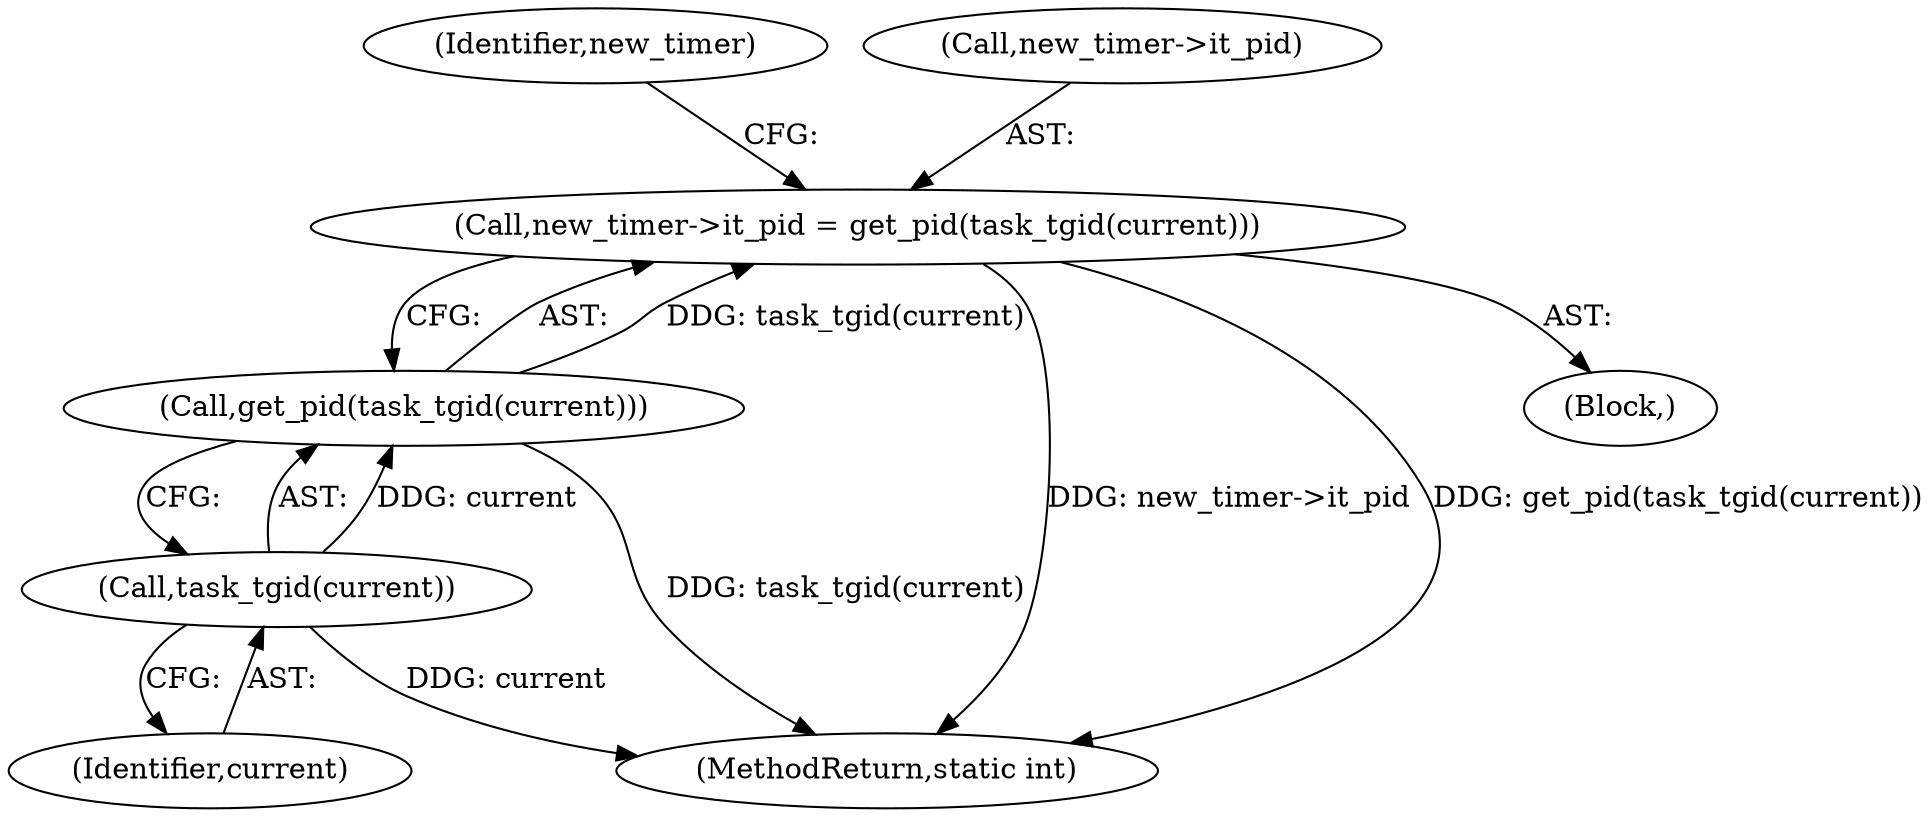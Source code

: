 digraph "0_linux_78c9c4dfbf8c04883941445a195276bb4bb92c76_3@pointer" {
"1000274" [label="(Call,new_timer->it_pid = get_pid(task_tgid(current)))"];
"1000278" [label="(Call,get_pid(task_tgid(current)))"];
"1000279" [label="(Call,task_tgid(current))"];
"1000361" [label="(MethodReturn,static int)"];
"1000285" [label="(Identifier,new_timer)"];
"1000274" [label="(Call,new_timer->it_pid = get_pid(task_tgid(current)))"];
"1000280" [label="(Identifier,current)"];
"1000234" [label="(Block,)"];
"1000279" [label="(Call,task_tgid(current))"];
"1000275" [label="(Call,new_timer->it_pid)"];
"1000278" [label="(Call,get_pid(task_tgid(current)))"];
"1000274" -> "1000234"  [label="AST: "];
"1000274" -> "1000278"  [label="CFG: "];
"1000275" -> "1000274"  [label="AST: "];
"1000278" -> "1000274"  [label="AST: "];
"1000285" -> "1000274"  [label="CFG: "];
"1000274" -> "1000361"  [label="DDG: new_timer->it_pid"];
"1000274" -> "1000361"  [label="DDG: get_pid(task_tgid(current))"];
"1000278" -> "1000274"  [label="DDG: task_tgid(current)"];
"1000278" -> "1000279"  [label="CFG: "];
"1000279" -> "1000278"  [label="AST: "];
"1000278" -> "1000361"  [label="DDG: task_tgid(current)"];
"1000279" -> "1000278"  [label="DDG: current"];
"1000279" -> "1000280"  [label="CFG: "];
"1000280" -> "1000279"  [label="AST: "];
"1000279" -> "1000361"  [label="DDG: current"];
}
